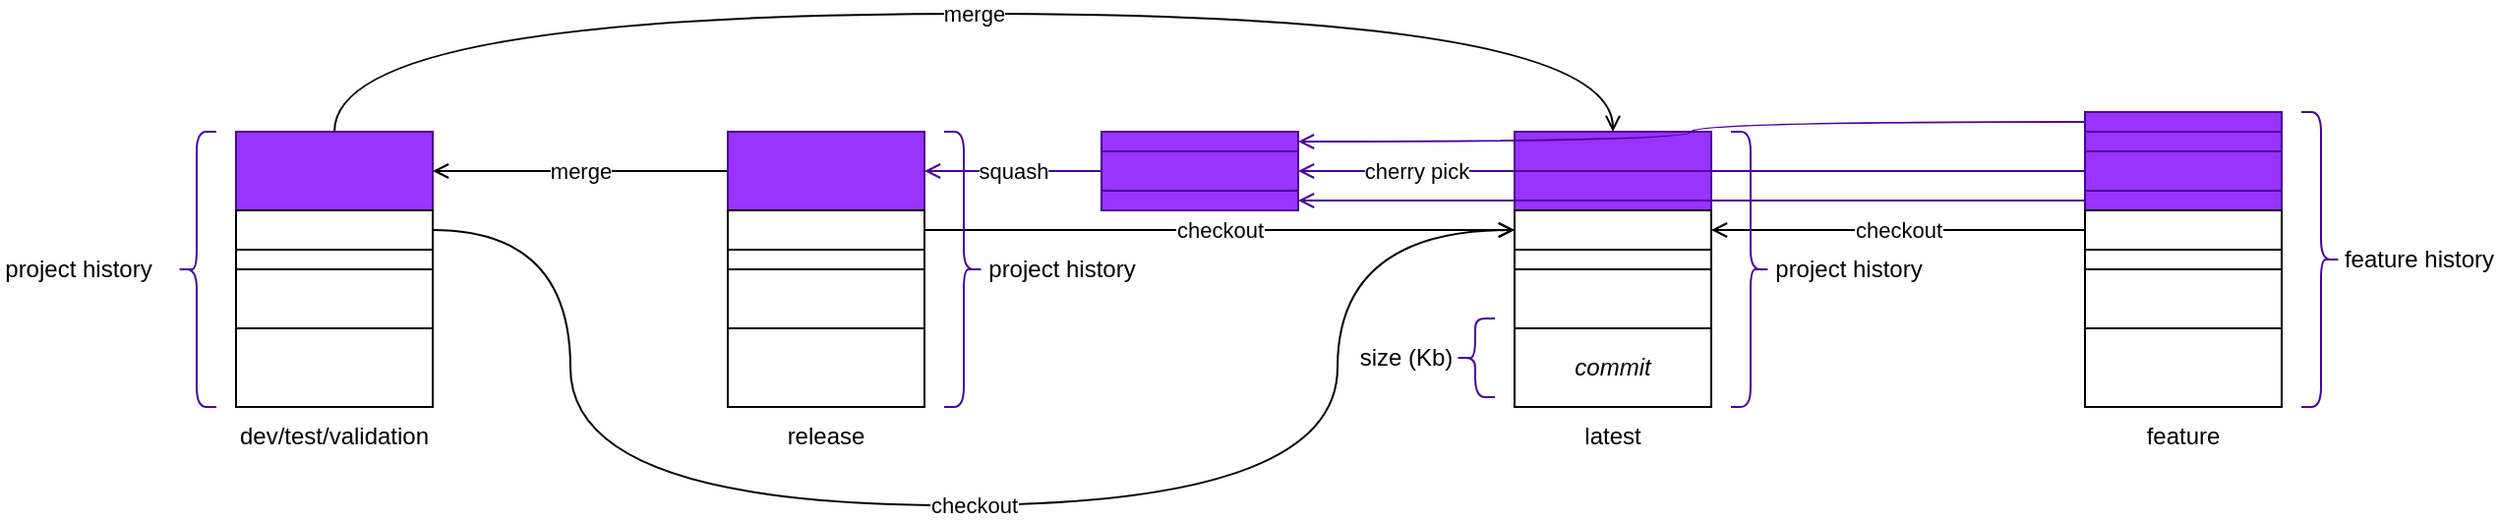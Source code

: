 <mxfile>
    <diagram id="VBs-mYfxKyEuPiUmWfvE" name="Page-1">
        <mxGraphModel dx="1651" dy="481" grid="1" gridSize="10" guides="1" tooltips="1" connect="1" arrows="1" fold="1" page="1" pageScale="1" pageWidth="827" pageHeight="1169" math="0" shadow="0">
            <root>
                <mxCell id="0"/>
                <mxCell id="1" parent="0"/>
                <mxCell id="46" value="" style="rounded=0;whiteSpace=wrap;html=1;fillColor=#9933FF;strokeColor=#4C0099;" vertex="1" parent="1">
                    <mxGeometry x="160" y="400" width="100" height="40" as="geometry"/>
                </mxCell>
                <mxCell id="3" value="latest" style="text;html=1;strokeColor=none;fillColor=none;align=center;verticalAlign=middle;whiteSpace=wrap;rounded=0;" vertex="1" parent="1">
                    <mxGeometry x="180" y="540" width="60" height="30" as="geometry"/>
                </mxCell>
                <mxCell id="4" value="" style="rounded=0;whiteSpace=wrap;html=1;" vertex="1" parent="1">
                    <mxGeometry x="160" y="470" width="100" height="30" as="geometry"/>
                </mxCell>
                <mxCell id="5" value="" style="rounded=0;whiteSpace=wrap;html=1;" vertex="1" parent="1">
                    <mxGeometry x="160" y="460" width="100" height="10" as="geometry"/>
                </mxCell>
                <mxCell id="15" value="" style="edgeStyle=orthogonalEdgeStyle;html=1;entryX=1;entryY=0.5;entryDx=0;entryDy=0;strokeColor=#4C0099;endArrow=open;endFill=0;curved=1;" edge="1" parent="1" source="6" target="17">
                    <mxGeometry x="0.745" relative="1" as="geometry">
                        <mxPoint x="430" y="420" as="targetPoint"/>
                        <mxPoint as="offset"/>
                    </mxGeometry>
                </mxCell>
                <mxCell id="6" value="" style="rounded=0;whiteSpace=wrap;html=1;fillColor=#9933FF;strokeColor=#4C0099;" vertex="1" parent="1">
                    <mxGeometry x="450" y="430" width="100" height="10" as="geometry"/>
                </mxCell>
                <mxCell id="14" value="cherry pick" style="edgeStyle=orthogonalEdgeStyle;html=1;entryX=1;entryY=0.5;entryDx=0;entryDy=0;strokeColor=#4C0099;endArrow=open;endFill=0;exitX=0;exitY=0.5;exitDx=0;exitDy=0;curved=1;" edge="1" parent="1" source="7" target="18">
                    <mxGeometry x="0.702" relative="1" as="geometry">
                        <mxPoint x="430" y="420" as="targetPoint"/>
                        <mxPoint as="offset"/>
                    </mxGeometry>
                </mxCell>
                <mxCell id="7" value="" style="rounded=0;whiteSpace=wrap;html=1;fillColor=#9933FF;strokeColor=#4C0099;" vertex="1" parent="1">
                    <mxGeometry x="450" y="410" width="100" height="20" as="geometry"/>
                </mxCell>
                <mxCell id="8" value="" style="rounded=0;whiteSpace=wrap;html=1;fillColor=#9933FF;strokeColor=#4C0099;" vertex="1" parent="1">
                    <mxGeometry x="450" y="400" width="100" height="10" as="geometry"/>
                </mxCell>
                <mxCell id="12" value="" style="edgeStyle=orthogonalEdgeStyle;html=1;entryX=1;entryY=0.5;entryDx=0;entryDy=0;exitX=0;exitY=0.5;exitDx=0;exitDy=0;strokeColor=#4C0099;endArrow=open;endFill=0;curved=1;" edge="1" parent="1" source="9" target="19">
                    <mxGeometry relative="1" as="geometry">
                        <mxPoint x="430" y="420" as="targetPoint"/>
                    </mxGeometry>
                </mxCell>
                <mxCell id="9" value="" style="rounded=0;whiteSpace=wrap;html=1;fillColor=#9933FF;strokeColor=#4C0099;" vertex="1" parent="1">
                    <mxGeometry x="450" y="390" width="100" height="10" as="geometry"/>
                </mxCell>
                <mxCell id="10" value="feature" style="text;html=1;strokeColor=none;fillColor=none;align=center;verticalAlign=middle;whiteSpace=wrap;rounded=0;" vertex="1" parent="1">
                    <mxGeometry x="470" y="540" width="60" height="30" as="geometry"/>
                </mxCell>
                <mxCell id="17" value="" style="rounded=0;whiteSpace=wrap;html=1;fillColor=#9933FF;strokeColor=#4C0099;" vertex="1" parent="1">
                    <mxGeometry x="-50" y="430" width="100" height="10" as="geometry"/>
                </mxCell>
                <mxCell id="22" value="squash" style="edgeStyle=orthogonalEdgeStyle;curved=1;html=1;entryX=1;entryY=0.5;entryDx=0;entryDy=0;strokeColor=#4C0099;endArrow=open;endFill=0;" edge="1" parent="1" source="18" target="21">
                    <mxGeometry relative="1" as="geometry"/>
                </mxCell>
                <mxCell id="18" value="" style="rounded=0;whiteSpace=wrap;html=1;fillColor=#9933FF;strokeColor=#4C0099;" vertex="1" parent="1">
                    <mxGeometry x="-50" y="410" width="100" height="20" as="geometry"/>
                </mxCell>
                <mxCell id="19" value="" style="rounded=0;whiteSpace=wrap;html=1;fillColor=#9933FF;strokeColor=#4C0099;" vertex="1" parent="1">
                    <mxGeometry x="-50" y="400" width="100" height="10" as="geometry"/>
                </mxCell>
                <mxCell id="45" value="merge" style="edgeStyle=orthogonalEdgeStyle;curved=1;html=1;entryX=1;entryY=0.5;entryDx=0;entryDy=0;strokeColor=#000000;endArrow=open;endFill=0;" edge="1" parent="1" source="21" target="38">
                    <mxGeometry relative="1" as="geometry"/>
                </mxCell>
                <mxCell id="21" value="" style="rounded=0;whiteSpace=wrap;html=1;fillColor=#9933FF;strokeColor=#4C0099;" vertex="1" parent="1">
                    <mxGeometry x="-240" y="400" width="100" height="40" as="geometry"/>
                </mxCell>
                <mxCell id="25" value="&lt;i&gt;commit&lt;/i&gt;" style="rounded=0;whiteSpace=wrap;html=1;" vertex="1" parent="1">
                    <mxGeometry x="160" y="500" width="100" height="40" as="geometry"/>
                </mxCell>
                <mxCell id="26" value="" style="rounded=0;whiteSpace=wrap;html=1;" vertex="1" parent="1">
                    <mxGeometry x="160" y="440" width="100" height="20" as="geometry"/>
                </mxCell>
                <mxCell id="27" value="" style="rounded=0;whiteSpace=wrap;html=1;" vertex="1" parent="1">
                    <mxGeometry x="450" y="470" width="100" height="30" as="geometry"/>
                </mxCell>
                <mxCell id="28" value="" style="rounded=0;whiteSpace=wrap;html=1;" vertex="1" parent="1">
                    <mxGeometry x="450" y="460" width="100" height="10" as="geometry"/>
                </mxCell>
                <mxCell id="29" value="" style="rounded=0;whiteSpace=wrap;html=1;" vertex="1" parent="1">
                    <mxGeometry x="450" y="500" width="100" height="40" as="geometry"/>
                </mxCell>
                <mxCell id="31" value="checkout" style="edgeStyle=orthogonalEdgeStyle;curved=1;html=1;entryX=1;entryY=0.5;entryDx=0;entryDy=0;strokeColor=#000000;endArrow=open;endFill=0;" edge="1" parent="1" source="30" target="26">
                    <mxGeometry relative="1" as="geometry"/>
                </mxCell>
                <mxCell id="30" value="" style="rounded=0;whiteSpace=wrap;html=1;" vertex="1" parent="1">
                    <mxGeometry x="450" y="440" width="100" height="20" as="geometry"/>
                </mxCell>
                <mxCell id="32" value="release" style="text;html=1;strokeColor=none;fillColor=none;align=center;verticalAlign=middle;whiteSpace=wrap;rounded=0;" vertex="1" parent="1">
                    <mxGeometry x="-220" y="540" width="60" height="30" as="geometry"/>
                </mxCell>
                <mxCell id="33" value="" style="rounded=0;whiteSpace=wrap;html=1;" vertex="1" parent="1">
                    <mxGeometry x="-240" y="470" width="100" height="30" as="geometry"/>
                </mxCell>
                <mxCell id="34" value="" style="rounded=0;whiteSpace=wrap;html=1;" vertex="1" parent="1">
                    <mxGeometry x="-240" y="460" width="100" height="10" as="geometry"/>
                </mxCell>
                <mxCell id="35" value="" style="rounded=0;whiteSpace=wrap;html=1;" vertex="1" parent="1">
                    <mxGeometry x="-240" y="500" width="100" height="40" as="geometry"/>
                </mxCell>
                <mxCell id="36" value="checkout" style="edgeStyle=orthogonalEdgeStyle;curved=1;html=1;entryX=0;entryY=0.5;entryDx=0;entryDy=0;strokeColor=#000000;endArrow=open;endFill=0;" edge="1" parent="1" source="37" target="26">
                    <mxGeometry relative="1" as="geometry">
                        <mxPoint x="-640" y="450" as="targetPoint"/>
                    </mxGeometry>
                </mxCell>
                <mxCell id="37" value="" style="rounded=0;whiteSpace=wrap;html=1;" vertex="1" parent="1">
                    <mxGeometry x="-240" y="440" width="100" height="20" as="geometry"/>
                </mxCell>
                <mxCell id="48" value="merge" style="edgeStyle=orthogonalEdgeStyle;curved=1;html=1;entryX=0.5;entryY=0;entryDx=0;entryDy=0;strokeColor=#000000;endArrow=open;endFill=0;exitX=0.5;exitY=0;exitDx=0;exitDy=0;" edge="1" parent="1" source="38" target="46">
                    <mxGeometry relative="1" as="geometry">
                        <Array as="points">
                            <mxPoint x="-440" y="340"/>
                            <mxPoint x="210" y="340"/>
                        </Array>
                    </mxGeometry>
                </mxCell>
                <mxCell id="38" value="" style="rounded=0;whiteSpace=wrap;html=1;fillColor=#9933FF;strokeColor=#4C0099;" vertex="1" parent="1">
                    <mxGeometry x="-490" y="400" width="100" height="40" as="geometry"/>
                </mxCell>
                <mxCell id="39" value="dev/test/validation" style="text;html=1;strokeColor=none;fillColor=none;align=center;verticalAlign=middle;whiteSpace=wrap;rounded=0;" vertex="1" parent="1">
                    <mxGeometry x="-470" y="540" width="60" height="30" as="geometry"/>
                </mxCell>
                <mxCell id="40" value="" style="rounded=0;whiteSpace=wrap;html=1;" vertex="1" parent="1">
                    <mxGeometry x="-490" y="470" width="100" height="30" as="geometry"/>
                </mxCell>
                <mxCell id="41" value="" style="rounded=0;whiteSpace=wrap;html=1;" vertex="1" parent="1">
                    <mxGeometry x="-490" y="460" width="100" height="10" as="geometry"/>
                </mxCell>
                <mxCell id="42" value="" style="rounded=0;whiteSpace=wrap;html=1;" vertex="1" parent="1">
                    <mxGeometry x="-490" y="500" width="100" height="40" as="geometry"/>
                </mxCell>
                <mxCell id="44" value="checkout" style="edgeStyle=orthogonalEdgeStyle;curved=1;html=1;strokeColor=#000000;endArrow=open;endFill=0;" edge="1" parent="1" source="43">
                    <mxGeometry relative="1" as="geometry">
                        <mxPoint x="160" y="450" as="targetPoint"/>
                        <Array as="points">
                            <mxPoint x="-320" y="450"/>
                            <mxPoint x="-320" y="590"/>
                            <mxPoint x="70" y="590"/>
                            <mxPoint x="70" y="450"/>
                        </Array>
                    </mxGeometry>
                </mxCell>
                <mxCell id="43" value="" style="rounded=0;whiteSpace=wrap;html=1;" vertex="1" parent="1">
                    <mxGeometry x="-490" y="440" width="100" height="20" as="geometry"/>
                </mxCell>
                <mxCell id="49" value="" style="shape=curlyBracket;whiteSpace=wrap;html=1;rounded=1;flipH=1;labelPosition=right;verticalLabelPosition=middle;align=left;verticalAlign=middle;strokeColor=#4C0099;fillColor=none;rotation=-180;" vertex="1" parent="1">
                    <mxGeometry x="130" y="495" width="20" height="40" as="geometry"/>
                </mxCell>
                <mxCell id="50" value="size (Kb)" style="text;html=1;strokeColor=none;fillColor=none;align=center;verticalAlign=middle;whiteSpace=wrap;rounded=0;" vertex="1" parent="1">
                    <mxGeometry x="80" y="500" width="50" height="30" as="geometry"/>
                </mxCell>
                <mxCell id="51" value="" style="shape=curlyBracket;whiteSpace=wrap;html=1;rounded=1;flipH=1;labelPosition=right;verticalLabelPosition=middle;align=left;verticalAlign=middle;strokeColor=#4C0099;fillColor=none;" vertex="1" parent="1">
                    <mxGeometry x="560" y="390" width="20" height="150" as="geometry"/>
                </mxCell>
                <mxCell id="52" value="feature history" style="text;html=1;strokeColor=none;fillColor=none;align=center;verticalAlign=middle;whiteSpace=wrap;rounded=0;" vertex="1" parent="1">
                    <mxGeometry x="580" y="450" width="80" height="30" as="geometry"/>
                </mxCell>
                <mxCell id="53" value="" style="shape=curlyBracket;whiteSpace=wrap;html=1;rounded=1;flipH=1;labelPosition=right;verticalLabelPosition=middle;align=left;verticalAlign=middle;strokeColor=#4C0099;fillColor=none;" vertex="1" parent="1">
                    <mxGeometry x="270" y="400" width="20" height="140" as="geometry"/>
                </mxCell>
                <mxCell id="54" value="project history" style="text;html=1;strokeColor=none;fillColor=none;align=center;verticalAlign=middle;whiteSpace=wrap;rounded=0;" vertex="1" parent="1">
                    <mxGeometry x="290" y="455" width="80" height="30" as="geometry"/>
                </mxCell>
                <mxCell id="55" value="" style="shape=curlyBracket;whiteSpace=wrap;html=1;rounded=1;flipH=1;labelPosition=right;verticalLabelPosition=middle;align=left;verticalAlign=middle;strokeColor=#4C0099;fillColor=none;" vertex="1" parent="1">
                    <mxGeometry x="-130" y="400" width="20" height="140" as="geometry"/>
                </mxCell>
                <mxCell id="56" value="project history" style="text;html=1;strokeColor=none;fillColor=none;align=center;verticalAlign=middle;whiteSpace=wrap;rounded=0;" vertex="1" parent="1">
                    <mxGeometry x="-110" y="455" width="80" height="30" as="geometry"/>
                </mxCell>
                <mxCell id="57" value="" style="shape=curlyBracket;whiteSpace=wrap;html=1;rounded=1;flipH=1;labelPosition=right;verticalLabelPosition=middle;align=left;verticalAlign=middle;strokeColor=#4C0099;fillColor=none;rotation=-180;" vertex="1" parent="1">
                    <mxGeometry x="-520" y="400" width="20" height="140" as="geometry"/>
                </mxCell>
                <mxCell id="58" value="project history" style="text;html=1;strokeColor=none;fillColor=none;align=center;verticalAlign=middle;whiteSpace=wrap;rounded=0;" vertex="1" parent="1">
                    <mxGeometry x="-610" y="455" width="80" height="30" as="geometry"/>
                </mxCell>
            </root>
        </mxGraphModel>
    </diagram>
</mxfile>